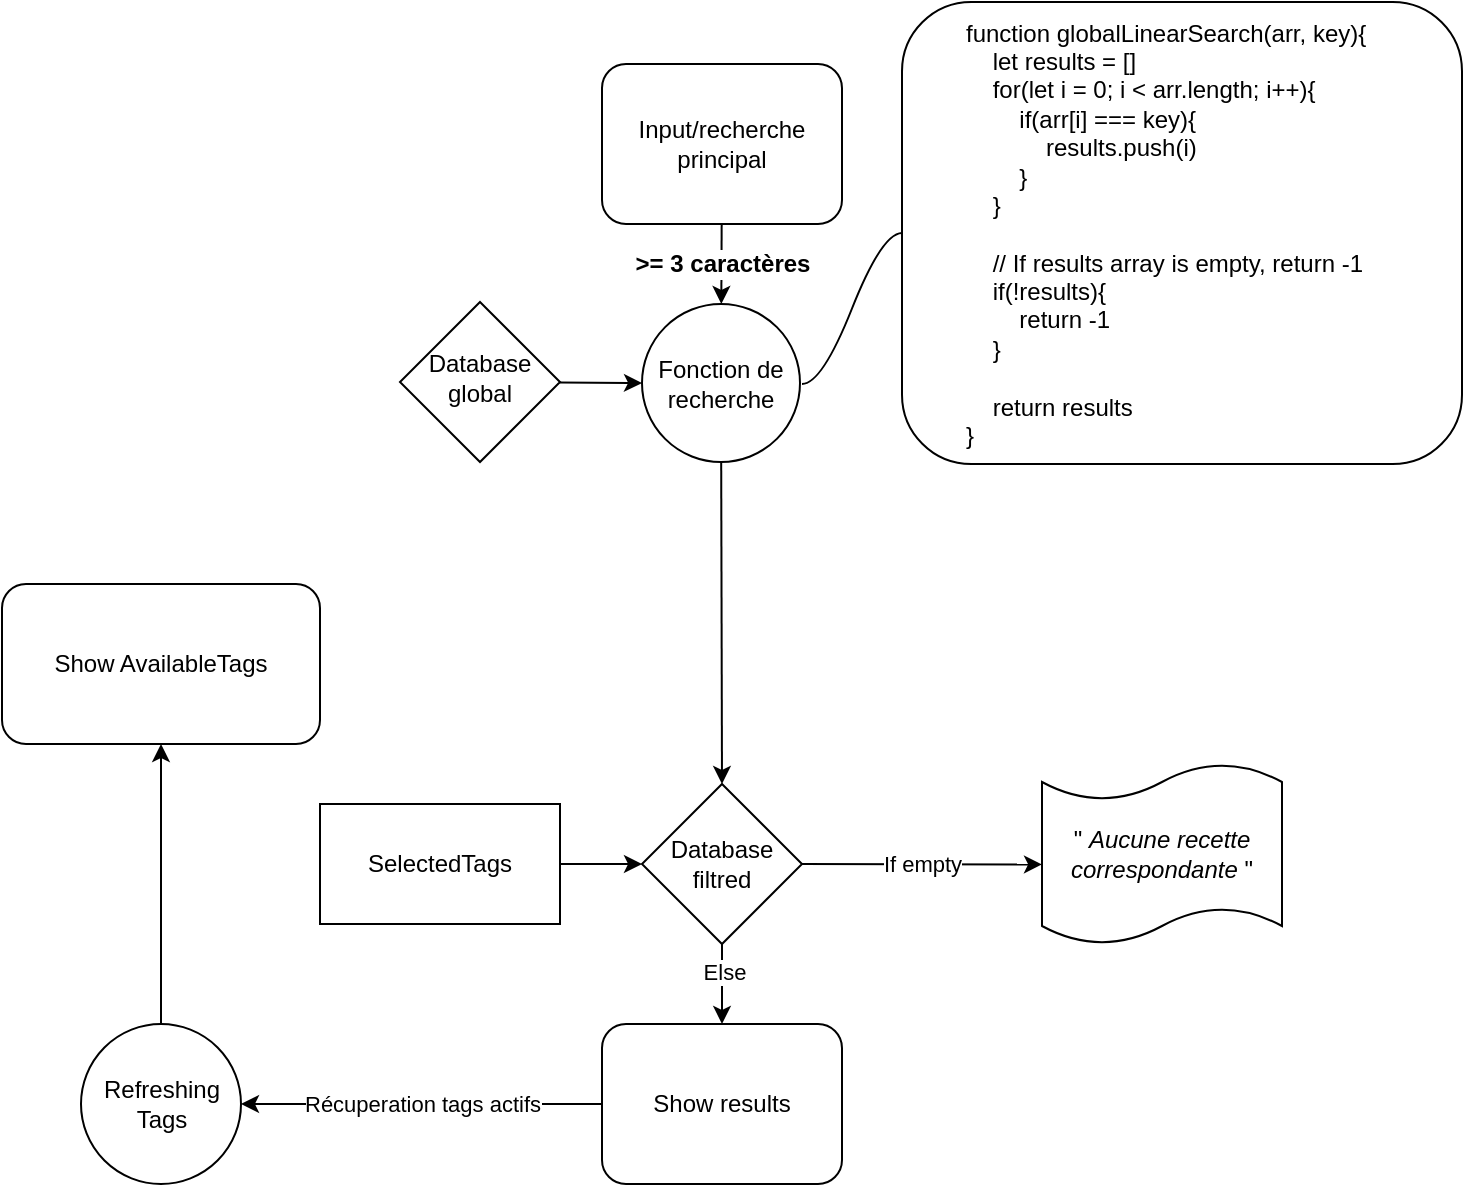 <mxfile>
    <diagram id="C5RBs43oDa-KdzZeNtuy" name="Page-1">
        <mxGraphModel dx="818" dy="742" grid="1" gridSize="10" guides="1" tooltips="1" connect="1" arrows="1" fold="1" page="1" pageScale="1" pageWidth="827" pageHeight="1169" math="0" shadow="0">
            <root>
                <mxCell id="WIyWlLk6GJQsqaUBKTNV-0"/>
                <mxCell id="WIyWlLk6GJQsqaUBKTNV-1" parent="WIyWlLk6GJQsqaUBKTNV-0"/>
                <mxCell id="31" value="&lt;b style=&quot;font-size: 12px&quot;&gt;&amp;gt;= 3 caractères&lt;/b&gt;" style="edgeStyle=none;html=1;" parent="WIyWlLk6GJQsqaUBKTNV-1" source="WIyWlLk6GJQsqaUBKTNV-3" target="UkGyuSFhHr8JKLfEkiaR-8" edge="1">
                    <mxGeometry relative="1" as="geometry">
                        <mxPoint as="offset"/>
                    </mxGeometry>
                </mxCell>
                <mxCell id="WIyWlLk6GJQsqaUBKTNV-3" value="Input/recherche principal" style="rounded=1;whiteSpace=wrap;html=1;fontSize=12;glass=0;strokeWidth=1;shadow=0;" parent="WIyWlLk6GJQsqaUBKTNV-1" vertex="1">
                    <mxGeometry x="340" y="160" width="120" height="80" as="geometry"/>
                </mxCell>
                <mxCell id="49" value="" style="edgeStyle=none;html=1;startArrow=none;entryX=0;entryY=0.5;entryDx=0;entryDy=0;" parent="WIyWlLk6GJQsqaUBKTNV-1" source="WIyWlLk6GJQsqaUBKTNV-10" target="UkGyuSFhHr8JKLfEkiaR-8" edge="1">
                    <mxGeometry relative="1" as="geometry"/>
                </mxCell>
                <mxCell id="Ck7R_PQds7wtFQjoZcoj-53" value="" style="edgeStyle=none;html=1;entryX=0.5;entryY=0;entryDx=0;entryDy=0;" edge="1" parent="WIyWlLk6GJQsqaUBKTNV-1" source="UkGyuSFhHr8JKLfEkiaR-8" target="UkGyuSFhHr8JKLfEkiaR-22">
                    <mxGeometry relative="1" as="geometry">
                        <mxPoint x="400" y="420" as="targetPoint"/>
                    </mxGeometry>
                </mxCell>
                <mxCell id="UkGyuSFhHr8JKLfEkiaR-8" value="Fonction de recherche" style="ellipse;whiteSpace=wrap;html=1;aspect=fixed;" parent="WIyWlLk6GJQsqaUBKTNV-1" vertex="1">
                    <mxGeometry x="360" y="280" width="79" height="79" as="geometry"/>
                </mxCell>
                <mxCell id="UkGyuSFhHr8JKLfEkiaR-26" value="" style="edgeStyle=orthogonalEdgeStyle;rounded=0;orthogonalLoop=1;jettySize=auto;html=1;endArrow=classic;endFill=1;" parent="WIyWlLk6GJQsqaUBKTNV-1" source="UkGyuSFhHr8JKLfEkiaR-22" target="UkGyuSFhHr8JKLfEkiaR-25" edge="1">
                    <mxGeometry relative="1" as="geometry"/>
                </mxCell>
                <mxCell id="UkGyuSFhHr8JKLfEkiaR-28" value="Else" style="edgeLabel;html=1;align=center;verticalAlign=middle;resizable=0;points=[];" parent="UkGyuSFhHr8JKLfEkiaR-26" vertex="1" connectable="0">
                    <mxGeometry x="-0.328" y="1" relative="1" as="geometry">
                        <mxPoint as="offset"/>
                    </mxGeometry>
                </mxCell>
                <mxCell id="6" value="Récuperation tags actifs" style="edgeStyle=none;html=1;exitX=0;exitY=0.5;exitDx=0;exitDy=0;entryX=1;entryY=0.5;entryDx=0;entryDy=0;" parent="WIyWlLk6GJQsqaUBKTNV-1" source="UkGyuSFhHr8JKLfEkiaR-25" target="Ck7R_PQds7wtFQjoZcoj-57" edge="1">
                    <mxGeometry relative="1" as="geometry">
                        <mxPoint x="199.0" y="680" as="targetPoint"/>
                    </mxGeometry>
                </mxCell>
                <mxCell id="33" value="If empty" style="edgeStyle=none;html=1;exitX=1;exitY=0.5;exitDx=0;exitDy=0;entryX=0;entryY=0.558;entryDx=0;entryDy=0;entryPerimeter=0;" parent="WIyWlLk6GJQsqaUBKTNV-1" source="UkGyuSFhHr8JKLfEkiaR-22" target="11" edge="1">
                    <mxGeometry relative="1" as="geometry"/>
                </mxCell>
                <mxCell id="UkGyuSFhHr8JKLfEkiaR-22" value="Database filtred" style="rhombus;whiteSpace=wrap;html=1;" parent="WIyWlLk6GJQsqaUBKTNV-1" vertex="1">
                    <mxGeometry x="360" y="520" width="80" height="80" as="geometry"/>
                </mxCell>
                <mxCell id="UkGyuSFhHr8JKLfEkiaR-25" value="Show results" style="rounded=1;whiteSpace=wrap;html=1;" parent="WIyWlLk6GJQsqaUBKTNV-1" vertex="1">
                    <mxGeometry x="340" y="640" width="120" height="80" as="geometry"/>
                </mxCell>
                <mxCell id="7" value="" style="edgeStyle=none;html=1;entryX=0;entryY=0.5;entryDx=0;entryDy=0;exitX=1;exitY=0.5;exitDx=0;exitDy=0;" parent="WIyWlLk6GJQsqaUBKTNV-1" source="Ck7R_PQds7wtFQjoZcoj-54" target="UkGyuSFhHr8JKLfEkiaR-22" edge="1">
                    <mxGeometry relative="1" as="geometry">
                        <mxPoint x="360" y="440" as="targetPoint"/>
                        <Array as="points"/>
                        <mxPoint as="offset"/>
                        <mxPoint x="200" y="560" as="sourcePoint"/>
                    </mxGeometry>
                </mxCell>
                <mxCell id="Ck7R_PQds7wtFQjoZcoj-56" value="" style="edgeStyle=none;html=1;exitX=0.5;exitY=0;exitDx=0;exitDy=0;" edge="1" parent="WIyWlLk6GJQsqaUBKTNV-1" source="Ck7R_PQds7wtFQjoZcoj-57" target="Ck7R_PQds7wtFQjoZcoj-55">
                    <mxGeometry relative="1" as="geometry">
                        <mxPoint x="119.5" y="640" as="sourcePoint"/>
                    </mxGeometry>
                </mxCell>
                <mxCell id="11" value="&lt;span&gt;&quot;&amp;nbsp;&lt;/span&gt;&lt;i&gt;Aucune recette correspondante&amp;nbsp;&lt;/i&gt;&lt;span&gt;&quot;&lt;/span&gt;" style="shape=tape;whiteSpace=wrap;html=1;size=0.2;" parent="WIyWlLk6GJQsqaUBKTNV-1" vertex="1">
                    <mxGeometry x="560" y="510" width="120" height="90" as="geometry"/>
                </mxCell>
                <mxCell id="45" value="" style="edgeStyle=entityRelationEdgeStyle;startArrow=none;endArrow=none;segment=10;curved=1;entryX=0;entryY=0.5;entryDx=0;entryDy=0;" parent="WIyWlLk6GJQsqaUBKTNV-1" target="52" edge="1">
                    <mxGeometry relative="1" as="geometry">
                        <mxPoint x="440" y="320" as="sourcePoint"/>
                        <mxPoint x="480" y="280" as="targetPoint"/>
                    </mxGeometry>
                </mxCell>
                <mxCell id="52" value="function globalLinearSearch(arr, key){&lt;br&gt;&amp;nbsp; &amp;nbsp; let results = []&lt;br&gt;&amp;nbsp; &amp;nbsp; for(let i = 0; i &amp;lt; arr.length; i++){&lt;br&gt;&amp;nbsp; &amp;nbsp; &amp;nbsp; &amp;nbsp; if(arr[i] === key){&lt;br&gt;&amp;nbsp; &amp;nbsp; &amp;nbsp; &amp;nbsp; &amp;nbsp; &amp;nbsp; results.push(i)&lt;br&gt;&amp;nbsp; &amp;nbsp; &amp;nbsp; &amp;nbsp; }&lt;br&gt;&amp;nbsp; &amp;nbsp; }&lt;br&gt;&lt;br&gt;&amp;nbsp; &amp;nbsp; // If results array is empty, return -1&lt;br&gt;&amp;nbsp; &amp;nbsp; if(!results){&lt;br&gt;&amp;nbsp; &amp;nbsp; &amp;nbsp; &amp;nbsp; return -1&lt;br&gt;&amp;nbsp; &amp;nbsp; }&lt;br&gt;&lt;br&gt;&amp;nbsp; &amp;nbsp; return results&lt;br&gt;}" style="text;whiteSpace=wrap;html=1;strokeColor=default;rounded=1;fillColor=default;collapsible=0;dropTarget=0;autosize=0;fixDash=0;snapToPoint=0;metaEdit=0;backgroundOutline=0;resizeWidth=0;resizeHeight=0;treeFolding=0;treeMoving=0;comic=0;align=left;verticalAlign=middle;spacingLeft=30;" parent="WIyWlLk6GJQsqaUBKTNV-1" vertex="1">
                    <mxGeometry x="490" y="129" width="280" height="231" as="geometry"/>
                </mxCell>
                <mxCell id="WIyWlLk6GJQsqaUBKTNV-10" value="Database global" style="rhombus;whiteSpace=wrap;html=1;shadow=0;fontFamily=Helvetica;fontSize=12;align=center;strokeWidth=1;spacing=6;spacingTop=-4;" parent="WIyWlLk6GJQsqaUBKTNV-1" vertex="1">
                    <mxGeometry x="239" y="279" width="80" height="80" as="geometry"/>
                </mxCell>
                <mxCell id="Ck7R_PQds7wtFQjoZcoj-54" value="SelectedTags" style="rounded=0;whiteSpace=wrap;html=1;" vertex="1" parent="WIyWlLk6GJQsqaUBKTNV-1">
                    <mxGeometry x="199" y="530" width="120" height="60" as="geometry"/>
                </mxCell>
                <mxCell id="Ck7R_PQds7wtFQjoZcoj-55" value="Show AvailableTags" style="rounded=1;whiteSpace=wrap;html=1;" vertex="1" parent="WIyWlLk6GJQsqaUBKTNV-1">
                    <mxGeometry x="40" y="420" width="159" height="80" as="geometry"/>
                </mxCell>
                <mxCell id="Ck7R_PQds7wtFQjoZcoj-57" value="&lt;span&gt;Refreshing Tags&lt;/span&gt;" style="ellipse;whiteSpace=wrap;html=1;aspect=fixed;" vertex="1" parent="WIyWlLk6GJQsqaUBKTNV-1">
                    <mxGeometry x="79.5" y="640" width="80" height="80" as="geometry"/>
                </mxCell>
            </root>
        </mxGraphModel>
    </diagram>
    <diagram id="ovDCla-i1lWdHCbVqCsQ" name="Page-2">
        <mxGraphModel dx="777" dy="705" grid="1" gridSize="10" guides="1" tooltips="1" connect="1" arrows="1" fold="1" page="1" pageScale="1" pageWidth="827" pageHeight="1169" math="0" shadow="0">
            <root>
                <mxCell id="ITzFzjqRKmFNJRwu4ggl-0"/>
                <mxCell id="ITzFzjqRKmFNJRwu4ggl-1" parent="ITzFzjqRKmFNJRwu4ggl-0"/>
                <mxCell id="ITzFzjqRKmFNJRwu4ggl-4" value="Si length &amp;gt; 3" style="edgeStyle=none;html=1;entryX=0.75;entryY=0;entryDx=0;entryDy=0;" parent="ITzFzjqRKmFNJRwu4ggl-1" source="ITzFzjqRKmFNJRwu4ggl-2" target="z5seLJBKI5NeluUDsmuf-30" edge="1">
                    <mxGeometry relative="1" as="geometry">
                        <mxPoint x="279" y="170" as="targetPoint"/>
                    </mxGeometry>
                </mxCell>
                <mxCell id="ITzFzjqRKmFNJRwu4ggl-2" value="Input manuel" style="rounded=0;whiteSpace=wrap;html=1;comic=0;strokeColor=default;fillColor=default;" parent="ITzFzjqRKmFNJRwu4ggl-1" vertex="1">
                    <mxGeometry x="449" y="20" width="120" height="60" as="geometry"/>
                </mxCell>
                <mxCell id="z5seLJBKI5NeluUDsmuf-16" value="getFiltersData" style="swimlane;startSize=20;horizontal=1;childLayout=flowLayout;flowOrientation=north;resizable=0;interRankCellSpacing=50;containerType=tree;rounded=1;comic=0;strokeColor=default;fillColor=default;" parent="ITzFzjqRKmFNJRwu4ggl-1" vertex="1">
                    <mxGeometry x="189" y="760" width="450" height="358" as="geometry"/>
                </mxCell>
                <mxCell id="z5seLJBKI5NeluUDsmuf-17" value="&lt;span&gt;Parmis les recettes&lt;br&gt;const&amp;nbsp;&lt;/span&gt;&lt;span style=&quot;text-align: left&quot;&gt;ingredients&lt;/span&gt;&lt;span&gt;&amp;nbsp;= [ ]&lt;/span&gt;&lt;br&gt;const&amp;nbsp;&lt;span style=&quot;text-align: left&quot;&gt;appareils&lt;/span&gt;&amp;nbsp;= [ ]&lt;br&gt;const&amp;nbsp;&lt;span style=&quot;text-align: left&quot;&gt;ustensiles&lt;/span&gt;&amp;nbsp;= [ ]&lt;span&gt;&lt;br&gt;&lt;/span&gt;" style="whiteSpace=wrap;html=1;rounded=1;comic=0;strokeColor=default;fillColor=default;" parent="z5seLJBKI5NeluUDsmuf-16" vertex="1">
                    <mxGeometry x="122.5" y="40" width="155" height="80" as="geometry"/>
                </mxCell>
                <mxCell id="z5seLJBKI5NeluUDsmuf-18" value="&lt;span style=&quot;text-align: left&quot;&gt;tags type = &quot;ingredients&quot;&amp;nbsp;&lt;br&gt;&lt;/span&gt;&lt;span style=&quot;text-align: left&quot;&gt;&quot;For&quot; chaque recette, &quot;If&quot; = -1&lt;br&gt;enleve et renvoie le reste dans la const x&lt;br&gt;&lt;/span&gt;" style="whiteSpace=wrap;html=1;rounded=1;comic=0;strokeColor=default;fillColor=default;" parent="z5seLJBKI5NeluUDsmuf-16" vertex="1">
                    <mxGeometry x="190" y="198" width="240" height="50" as="geometry"/>
                </mxCell>
                <mxCell id="z5seLJBKI5NeluUDsmuf-19" value="" style="html=1;curved=1;noEdgeStyle=1;orthogonal=1;" parent="z5seLJBKI5NeluUDsmuf-16" source="z5seLJBKI5NeluUDsmuf-17" target="z5seLJBKI5NeluUDsmuf-18" edge="1">
                    <mxGeometry relative="1" as="geometry">
                        <Array as="points">
                            <mxPoint x="236.25" y="160"/>
                            <mxPoint x="310" y="186"/>
                        </Array>
                    </mxGeometry>
                </mxCell>
                <mxCell id="iL5b9FzKh9StKcBLqb71-40" value="if" style="edgeLabel;html=1;align=center;verticalAlign=middle;resizable=0;points=[];" parent="z5seLJBKI5NeluUDsmuf-19" vertex="1" connectable="0">
                    <mxGeometry x="-0.085" relative="1" as="geometry">
                        <mxPoint as="offset"/>
                    </mxGeometry>
                </mxCell>
                <mxCell id="z5seLJBKI5NeluUDsmuf-20" value="input valid, filtre selon input" style="whiteSpace=wrap;html=1;rounded=1;comic=0;strokeColor=default;fillColor=default;" parent="z5seLJBKI5NeluUDsmuf-16" vertex="1">
                    <mxGeometry x="20" y="203" width="140" height="40" as="geometry"/>
                </mxCell>
                <mxCell id="z5seLJBKI5NeluUDsmuf-21" value="" style="html=1;curved=1;noEdgeStyle=1;orthogonal=1;" parent="z5seLJBKI5NeluUDsmuf-16" source="z5seLJBKI5NeluUDsmuf-17" target="z5seLJBKI5NeluUDsmuf-20" edge="1">
                    <mxGeometry relative="1" as="geometry">
                        <Array as="points">
                            <mxPoint x="163.75" y="160"/>
                            <mxPoint x="90" y="186"/>
                        </Array>
                    </mxGeometry>
                </mxCell>
                <mxCell id="iL5b9FzKh9StKcBLqb71-39" value="if" style="edgeLabel;html=1;align=center;verticalAlign=middle;resizable=0;points=[];" parent="z5seLJBKI5NeluUDsmuf-21" vertex="1" connectable="0">
                    <mxGeometry x="-0.124" relative="1" as="geometry">
                        <mxPoint as="offset"/>
                    </mxGeometry>
                </mxCell>
                <mxCell id="z5seLJBKI5NeluUDsmuf-22" value="return&amp;nbsp;&lt;span style=&quot;text-align: left&quot;&gt;ingredients&lt;/span&gt;" style="whiteSpace=wrap;html=1;rounded=1;comic=0;strokeColor=default;fillColor=default;" parent="z5seLJBKI5NeluUDsmuf-16" vertex="1">
                    <mxGeometry x="150" y="298" width="100" height="40" as="geometry"/>
                </mxCell>
                <mxCell id="z5seLJBKI5NeluUDsmuf-23" value="" style="html=1;curved=1;noEdgeStyle=1;orthogonal=1;" parent="z5seLJBKI5NeluUDsmuf-16" source="z5seLJBKI5NeluUDsmuf-18" target="z5seLJBKI5NeluUDsmuf-22" edge="1">
                    <mxGeometry relative="1" as="geometry">
                        <Array as="points">
                            <mxPoint x="310" y="260"/>
                            <mxPoint x="222.5" y="286"/>
                        </Array>
                    </mxGeometry>
                </mxCell>
                <mxCell id="z5seLJBKI5NeluUDsmuf-24" value="" style="html=1;curved=1;noEdgeStyle=1;orthogonal=1;" parent="z5seLJBKI5NeluUDsmuf-16" source="z5seLJBKI5NeluUDsmuf-20" target="z5seLJBKI5NeluUDsmuf-22" edge="1">
                    <mxGeometry relative="1" as="geometry">
                        <Array as="points">
                            <mxPoint x="90" y="260"/>
                            <mxPoint x="177.5" y="286"/>
                        </Array>
                    </mxGeometry>
                </mxCell>
                <mxCell id="iL5b9FzKh9StKcBLqb71-42" style="edgeStyle=none;curved=1;html=1;exitX=0.5;exitY=1;exitDx=0;exitDy=0;entryX=0.5;entryY=0;entryDx=0;entryDy=0;" parent="ITzFzjqRKmFNJRwu4ggl-1" source="z5seLJBKI5NeluUDsmuf-30" target="iL5b9FzKh9StKcBLqb71-6" edge="1">
                    <mxGeometry relative="1" as="geometry"/>
                </mxCell>
                <mxCell id="z5seLJBKI5NeluUDsmuf-30" value="Function search&lt;br&gt;parmisFiltreActifs" style="rounded=1;whiteSpace=wrap;html=1;comic=0;strokeColor=default;fillColor=default;" parent="ITzFzjqRKmFNJRwu4ggl-1" vertex="1">
                    <mxGeometry x="354" y="220" width="120" height="60" as="geometry"/>
                </mxCell>
                <mxCell id="iL5b9FzKh9StKcBLqb71-2" value="push" style="edgeStyle=none;html=1;" parent="ITzFzjqRKmFNJRwu4ggl-1" source="iL5b9FzKh9StKcBLqb71-0" target="iL5b9FzKh9StKcBLqb71-1" edge="1">
                    <mxGeometry relative="1" as="geometry"/>
                </mxCell>
                <mxCell id="iL5b9FzKh9StKcBLqb71-0" value="function tagActif/selected&lt;br&gt;if = ingredients, appareil, ustensiles" style="rounded=1;whiteSpace=wrap;html=1;comic=0;strokeColor=default;fillColor=default;" parent="ITzFzjqRKmFNJRwu4ggl-1" vertex="1">
                    <mxGeometry x="209" y="20" width="190" height="60" as="geometry"/>
                </mxCell>
                <mxCell id="iL5b9FzKh9StKcBLqb71-35" value="" style="edgeStyle=none;curved=1;html=1;entryX=0.25;entryY=0;entryDx=0;entryDy=0;" parent="ITzFzjqRKmFNJRwu4ggl-1" source="iL5b9FzKh9StKcBLqb71-1" target="z5seLJBKI5NeluUDsmuf-30" edge="1">
                    <mxGeometry relative="1" as="geometry"/>
                </mxCell>
                <mxCell id="iL5b9FzKh9StKcBLqb71-1" value="var ingerdientFilterActif&lt;br&gt;var appareilFilterActif&lt;br&gt;var ustensilesFilterActif" style="rounded=1;whiteSpace=wrap;html=1;comic=0;strokeColor=default;fillColor=default;" parent="ITzFzjqRKmFNJRwu4ggl-1" vertex="1">
                    <mxGeometry x="209" y="110" width="190" height="60" as="geometry"/>
                </mxCell>
                <mxCell id="iL5b9FzKh9StKcBLqb71-34" value="&lt;span style=&quot;font-size: 11px&quot;&gt;const activeRecipes&lt;/span&gt;" style="edgeStyle=none;curved=1;html=1;exitX=0.5;exitY=1;exitDx=0;exitDy=0;entryX=0.5;entryY=0;entryDx=0;entryDy=0;" parent="ITzFzjqRKmFNJRwu4ggl-1" source="iL5b9FzKh9StKcBLqb71-6" target="z5seLJBKI5NeluUDsmuf-16" edge="1">
                    <mxGeometry relative="1" as="geometry"/>
                </mxCell>
                <mxCell id="iL5b9FzKh9StKcBLqb71-6" value="function filtred(filtrage des filtres/tags)" style="swimlane;startSize=20;horizontal=1;childLayout=flowLayout;flowOrientation=north;resizable=0;interRankCellSpacing=50;containerType=tree;rounded=1;comic=0;strokeColor=default;fillColor=default;" parent="ITzFzjqRKmFNJRwu4ggl-1" vertex="1">
                    <mxGeometry x="189" y="340" width="450" height="330" as="geometry"/>
                </mxCell>
                <mxCell id="iL5b9FzKh9StKcBLqb71-7" value="&lt;span&gt;Parmis les recettes&lt;/span&gt;&lt;span&gt;&lt;br&gt;&lt;/span&gt;" style="whiteSpace=wrap;html=1;rounded=1;comic=0;strokeColor=default;fillColor=default;" parent="iL5b9FzKh9StKcBLqb71-6" vertex="1">
                    <mxGeometry x="172.5" y="40" width="155" height="30" as="geometry"/>
                </mxCell>
                <mxCell id="iL5b9FzKh9StKcBLqb71-8" value="&lt;span style=&quot;text-align: left&quot;&gt;L'input principal est rempli :&lt;br&gt;&lt;/span&gt;" style="whiteSpace=wrap;html=1;rounded=1;comic=0;strokeColor=default;fillColor=default;" parent="iL5b9FzKh9StKcBLqb71-6" vertex="1">
                    <mxGeometry x="20" y="120" width="240" height="50" as="geometry"/>
                </mxCell>
                <mxCell id="iL5b9FzKh9StKcBLqb71-9" value="if" style="html=1;curved=1;noEdgeStyle=1;orthogonal=1;" parent="iL5b9FzKh9StKcBLqb71-6" source="iL5b9FzKh9StKcBLqb71-7" target="iL5b9FzKh9StKcBLqb71-8" edge="1">
                    <mxGeometry relative="1" as="geometry">
                        <Array as="points">
                            <mxPoint x="213.75" y="82"/>
                            <mxPoint x="140" y="108"/>
                        </Array>
                    </mxGeometry>
                </mxCell>
                <mxCell id="iL5b9FzKh9StKcBLqb71-10" value="input des filtres sont remplis" style="whiteSpace=wrap;html=1;rounded=1;comic=0;strokeColor=default;fillColor=default;" parent="iL5b9FzKh9StKcBLqb71-6" vertex="1">
                    <mxGeometry x="290" y="125" width="140" height="40" as="geometry"/>
                </mxCell>
                <mxCell id="iL5b9FzKh9StKcBLqb71-11" value="" style="html=1;curved=1;noEdgeStyle=1;orthogonal=1;" parent="iL5b9FzKh9StKcBLqb71-6" source="iL5b9FzKh9StKcBLqb71-7" target="iL5b9FzKh9StKcBLqb71-10" edge="1">
                    <mxGeometry relative="1" as="geometry">
                        <Array as="points">
                            <mxPoint x="286.25" y="82"/>
                            <mxPoint x="360" y="108"/>
                        </Array>
                    </mxGeometry>
                </mxCell>
                <mxCell id="iL5b9FzKh9StKcBLqb71-41" value="if" style="edgeLabel;html=1;align=center;verticalAlign=middle;resizable=0;points=[];" parent="iL5b9FzKh9StKcBLqb71-11" vertex="1" connectable="0">
                    <mxGeometry x="-0.144" y="-1" relative="1" as="geometry">
                        <mxPoint as="offset"/>
                    </mxGeometry>
                </mxCell>
                <mxCell id="iL5b9FzKh9StKcBLqb71-17" value="if" style="html=1;curved=1;noEdgeStyle=1;orthogonal=1;" parent="iL5b9FzKh9StKcBLqb71-6" source="iL5b9FzKh9StKcBLqb71-8" target="iL5b9FzKh9StKcBLqb71-18" edge="1">
                    <mxGeometry relative="1" as="geometry">
                        <Array as="points">
                            <mxPoint x="140" y="182"/>
                            <mxPoint x="140" y="208"/>
                        </Array>
                        <mxPoint x="1253.75" y="1200" as="sourcePoint"/>
                    </mxGeometry>
                </mxCell>
                <mxCell id="iL5b9FzKh9StKcBLqb71-18" value="&lt;span style=&quot;text-align: left&quot;&gt;comparaison&lt;br&gt;nom ||&amp;nbsp;description || ingrédients&lt;br&gt;&lt;/span&gt;&amp;nbsp;avec une boucle &quot;for/let&quot;&lt;span style=&quot;text-align: left&quot;&gt;&lt;br&gt;&lt;/span&gt;" style="whiteSpace=wrap;html=1;rounded=1;comic=0;strokeColor=default;fillColor=default;" parent="iL5b9FzKh9StKcBLqb71-6" vertex="1">
                    <mxGeometry x="20" y="220" width="240" height="90" as="geometry"/>
                </mxCell>
                <mxCell id="iL5b9FzKh9StKcBLqb71-29" value="" style="html=1;curved=1;noEdgeStyle=1;orthogonal=1;" parent="iL5b9FzKh9StKcBLqb71-6" source="iL5b9FzKh9StKcBLqb71-10" target="iL5b9FzKh9StKcBLqb71-30" edge="1">
                    <mxGeometry relative="1" as="geometry">
                        <Array as="points">
                            <mxPoint x="360" y="182"/>
                            <mxPoint x="360" y="208"/>
                        </Array>
                        <mxPoint x="1166.25" y="880" as="sourcePoint"/>
                    </mxGeometry>
                </mxCell>
                <mxCell id="iL5b9FzKh9StKcBLqb71-30" value="&quot;for&quot; selon le type de filtre" style="whiteSpace=wrap;html=1;rounded=1;comic=0;strokeColor=default;fillColor=default;" parent="iL5b9FzKh9StKcBLqb71-6" vertex="1">
                    <mxGeometry x="290" y="245" width="140" height="40" as="geometry"/>
                </mxCell>
            </root>
        </mxGraphModel>
    </diagram>
</mxfile>